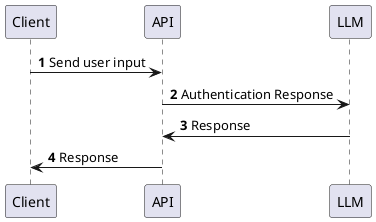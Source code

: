 @startuml

autonumber

Client -> API: Send user input
API -> LLM: Authentication Response
LLM -> API: Response
API -> Client: Response
@enduml